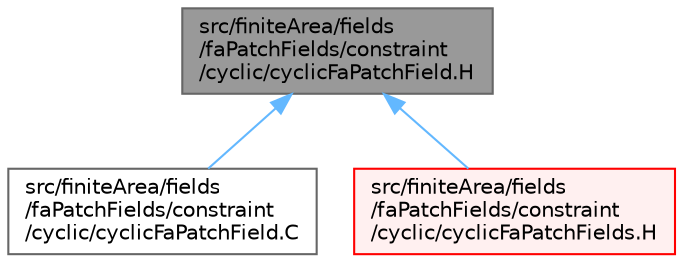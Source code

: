 digraph "src/finiteArea/fields/faPatchFields/constraint/cyclic/cyclicFaPatchField.H"
{
 // LATEX_PDF_SIZE
  bgcolor="transparent";
  edge [fontname=Helvetica,fontsize=10,labelfontname=Helvetica,labelfontsize=10];
  node [fontname=Helvetica,fontsize=10,shape=box,height=0.2,width=0.4];
  Node1 [id="Node000001",label="src/finiteArea/fields\l/faPatchFields/constraint\l/cyclic/cyclicFaPatchField.H",height=0.2,width=0.4,color="gray40", fillcolor="grey60", style="filled", fontcolor="black",tooltip=" "];
  Node1 -> Node2 [id="edge1_Node000001_Node000002",dir="back",color="steelblue1",style="solid",tooltip=" "];
  Node2 [id="Node000002",label="src/finiteArea/fields\l/faPatchFields/constraint\l/cyclic/cyclicFaPatchField.C",height=0.2,width=0.4,color="grey40", fillcolor="white", style="filled",URL="$cyclicFaPatchField_8C.html",tooltip=" "];
  Node1 -> Node3 [id="edge2_Node000001_Node000003",dir="back",color="steelblue1",style="solid",tooltip=" "];
  Node3 [id="Node000003",label="src/finiteArea/fields\l/faPatchFields/constraint\l/cyclic/cyclicFaPatchFields.H",height=0.2,width=0.4,color="red", fillcolor="#FFF0F0", style="filled",URL="$cyclicFaPatchFields_8H.html",tooltip=" "];
}
